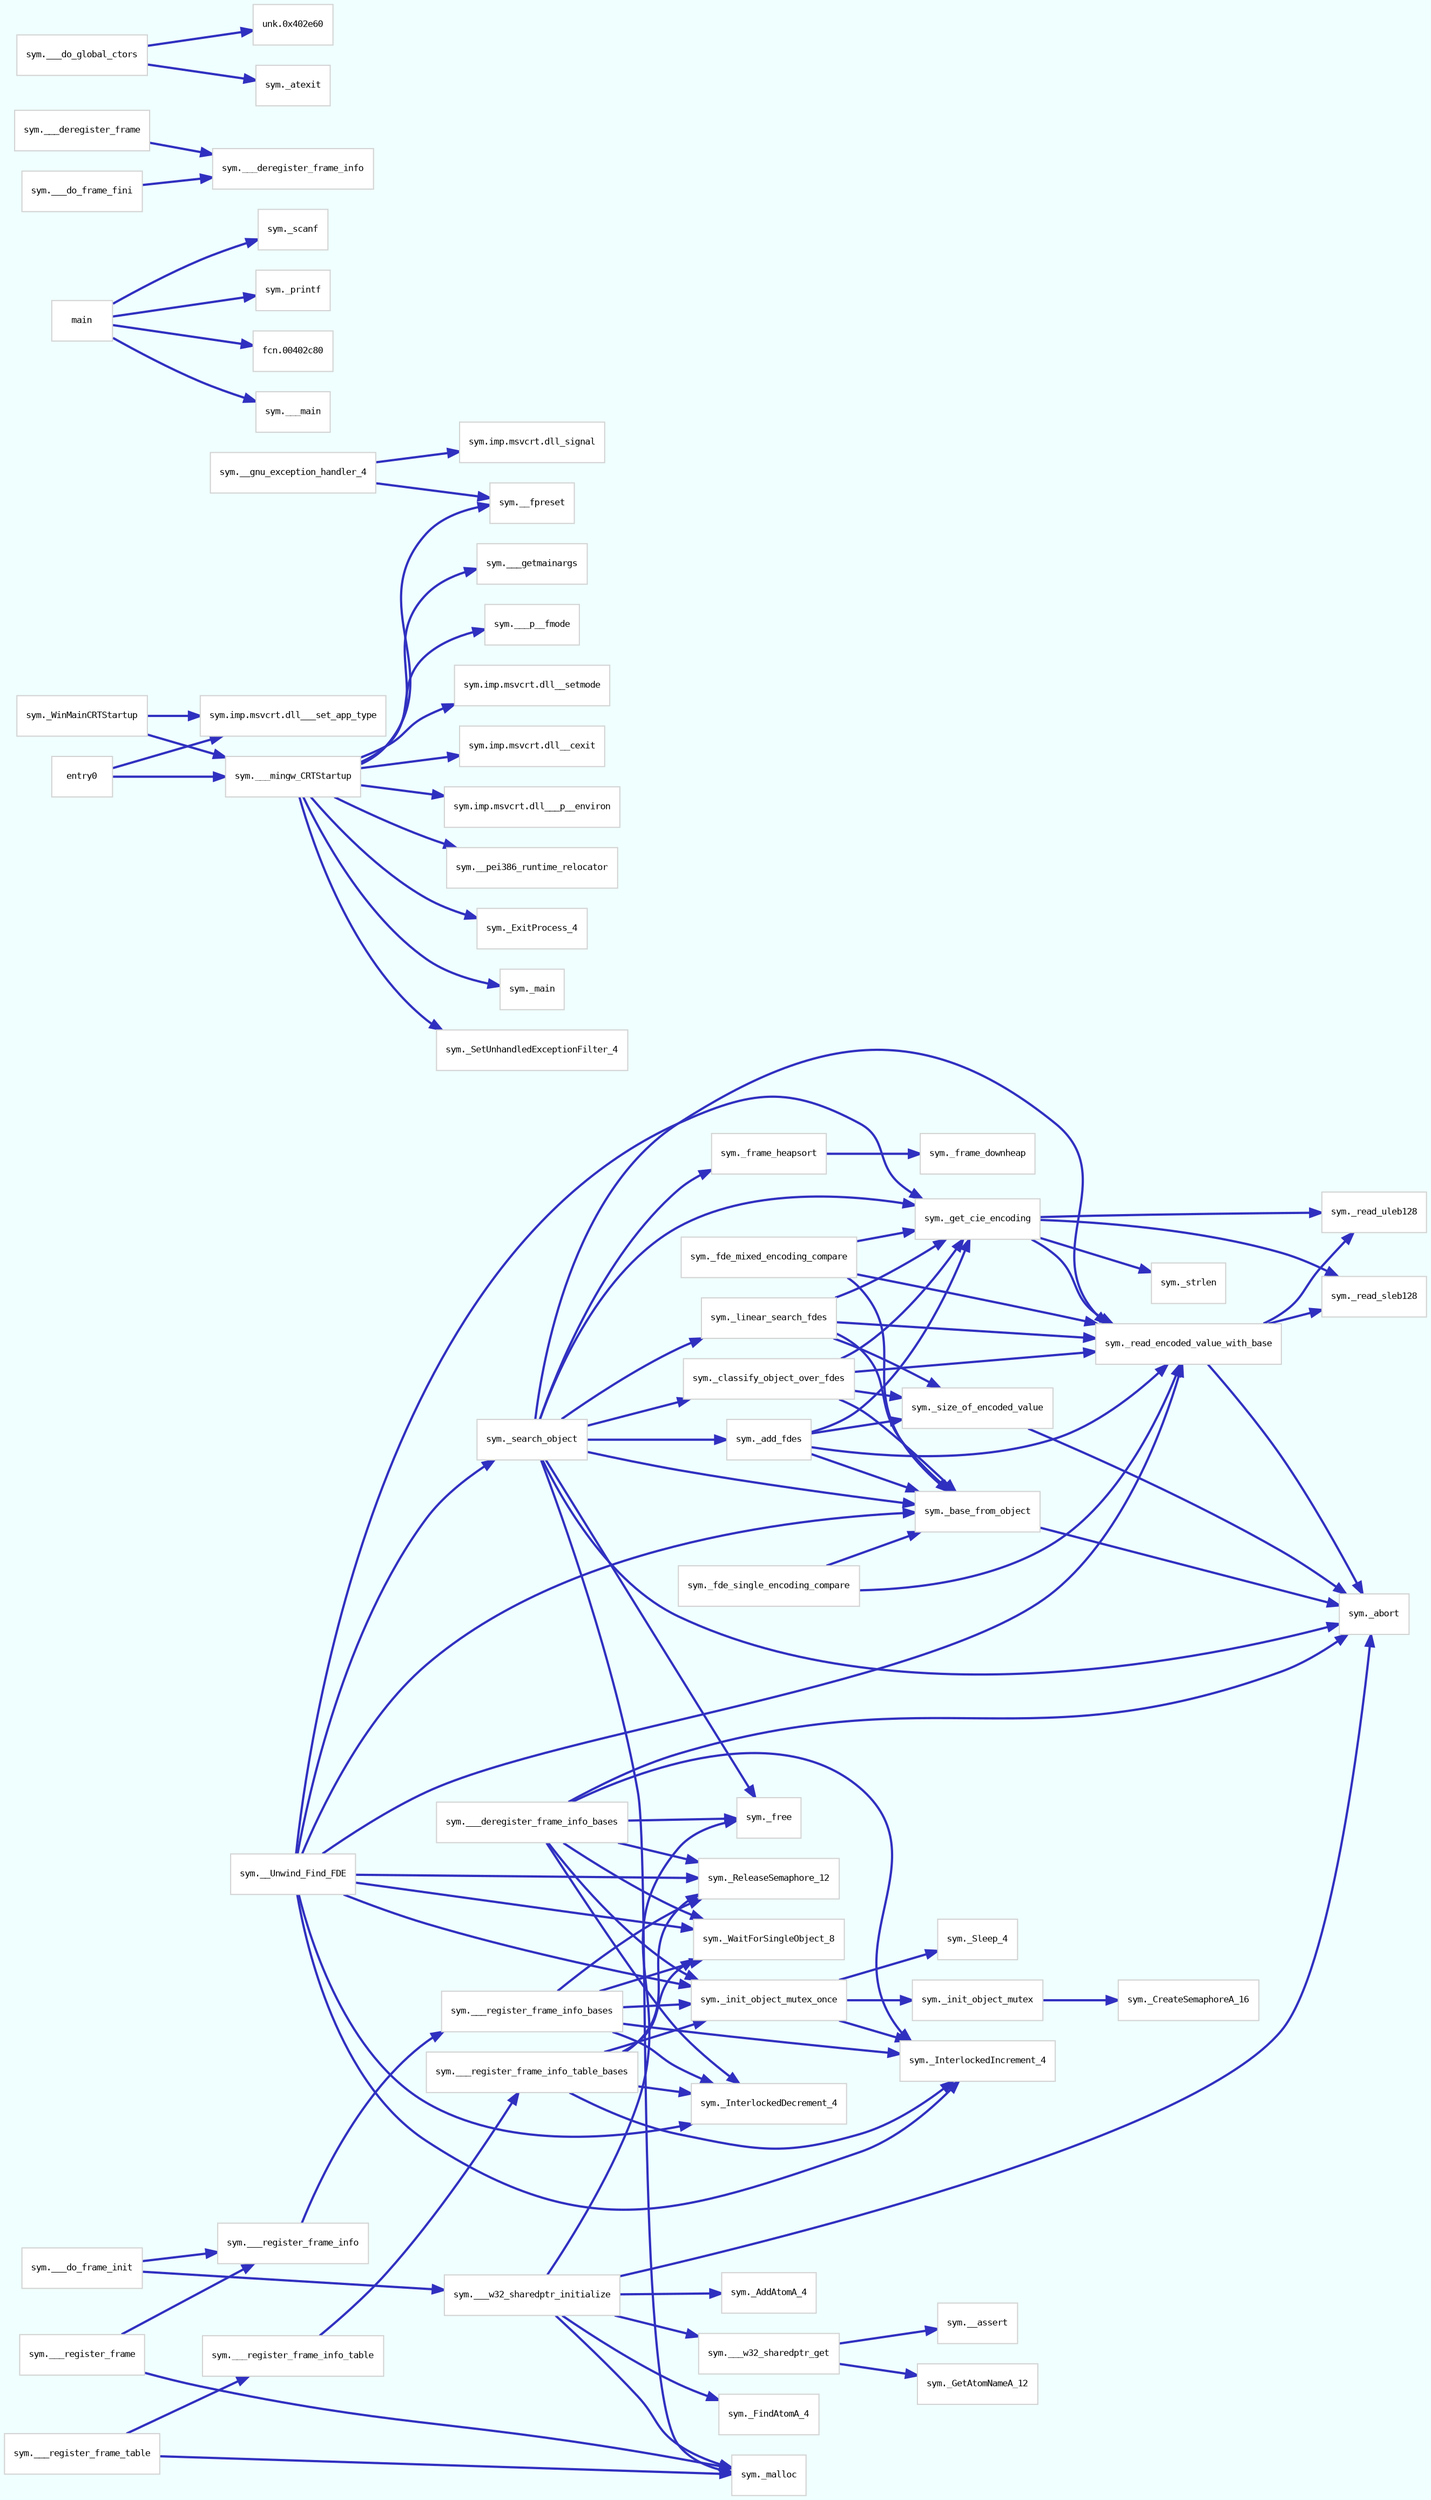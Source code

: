 digraph code {
rankdir=LR;
outputorder=edgesfirst
graph [bgcolor=azure];
edge [arrowhead=normal, color="#3030c0" style=bold weight=2];
node [fillcolor=white, style=filled shape=box fontname="Courier" fontsize="8"];
"sym._fde_single_encoding_compare" [URL="sym._fde_single_encoding_compare", color="lightgray", label="sym._fde_single_encoding_compare"]
"sym.imp.msvcrt.dll_signal" [URL="sym.imp.msvcrt.dll_signal", color="lightgray", label="sym.imp.msvcrt.dll_signal"]
"sym._Sleep_4" [URL="sym._Sleep_4", color="lightgray", label="sym._Sleep_4"]
"sym._InterlockedDecrement_4" [URL="sym._InterlockedDecrement_4", color="lightgray", label="sym._InterlockedDecrement_4"]
"sym.___register_frame_info" [URL="sym.___register_frame_info", color="lightgray", label="sym.___register_frame_info"]
"sym._scanf" [URL="sym._scanf", color="lightgray", label="sym._scanf"]
"sym._read_sleb128" [URL="sym._read_sleb128", color="lightgray", label="sym._read_sleb128"]
"sym._printf" [URL="sym._printf", color="lightgray", label="sym._printf"]
"sym.___register_frame_info_table_bases" [URL="sym.___register_frame_info_table_bases", color="lightgray", label="sym.___register_frame_info_table_bases"]
"sym.__gnu_exception_handler_4" [URL="sym.__gnu_exception_handler_4", color="lightgray", label="sym.__gnu_exception_handler_4"]
"sym._WinMainCRTStartup" [URL="sym._WinMainCRTStartup", color="lightgray", label="sym._WinMainCRTStartup"]
"entry0" [URL="entry0", color="lightgray", label="entry0"]
"sym.___deregister_frame_info_bases" [URL="sym.___deregister_frame_info_bases", color="lightgray", label="sym.___deregister_frame_info_bases"]
"sym._CreateSemaphoreA_16" [URL="sym._CreateSemaphoreA_16", color="lightgray", label="sym._CreateSemaphoreA_16"]
"sym.imp.msvcrt.dll___set_app_type" [URL="sym.imp.msvcrt.dll___set_app_type", color="lightgray", label="sym.imp.msvcrt.dll___set_app_type"]
"sym.___register_frame" [URL="sym.___register_frame", color="lightgray", label="sym.___register_frame"]
"sym.___deregister_frame" [URL="sym.___deregister_frame", color="lightgray", label="sym.___deregister_frame"]
"sym.__fpreset" [URL="sym.__fpreset", color="lightgray", label="sym.__fpreset"]
"sym.___do_frame_init" [URL="sym.___do_frame_init", color="lightgray", label="sym.___do_frame_init"]
"unk.0x402e60" [URL="unk.0x402e60", color="lightgray", label="unk.0x402e60"]
"sym._FindAtomA_4" [URL="sym._FindAtomA_4", color="lightgray", label="sym._FindAtomA_4"]
"sym._linear_search_fdes" [URL="sym._linear_search_fdes", color="lightgray", label="sym._linear_search_fdes"]
"sym._size_of_encoded_value" [URL="sym._size_of_encoded_value", color="lightgray", label="sym._size_of_encoded_value"]
"sym.___deregister_frame_info" [URL="sym.___deregister_frame_info", color="lightgray", label="sym.___deregister_frame_info"]
"sym._init_object_mutex_once" [URL="sym._init_object_mutex_once", color="lightgray", label="sym._init_object_mutex_once"]
"sym.__assert" [URL="sym.__assert", color="lightgray", label="sym.__assert"]
"sym._ExitProcess_4" [URL="sym._ExitProcess_4", color="lightgray", label="sym._ExitProcess_4"]
"sym.___do_frame_fini" [URL="sym.___do_frame_fini", color="lightgray", label="sym.___do_frame_fini"]
"sym.___w32_sharedptr_initialize" [URL="sym.___w32_sharedptr_initialize", color="lightgray", label="sym.___w32_sharedptr_initialize"]
"sym._add_fdes" [URL="sym._add_fdes", color="lightgray", label="sym._add_fdes"]
"sym.___register_frame_info_table" [URL="sym.___register_frame_info_table", color="lightgray", label="sym.___register_frame_info_table"]
"sym._main" [URL="sym._main", color="lightgray", label="sym._main"]
"sym._malloc" [URL="sym._malloc", color="lightgray", label="sym._malloc"]
"sym._search_object" [URL="sym._search_object", color="lightgray", label="sym._search_object"]
"sym._SetUnhandledExceptionFilter_4" [URL="sym._SetUnhandledExceptionFilter_4", color="lightgray", label="sym._SetUnhandledExceptionFilter_4"]
"sym.___getmainargs" [URL="sym.___getmainargs", color="lightgray", label="sym.___getmainargs"]
"sym._abort" [URL="sym._abort", color="lightgray", label="sym._abort"]
"sym._read_encoded_value_with_base" [URL="sym._read_encoded_value_with_base", color="lightgray", label="sym._read_encoded_value_with_base"]
"sym.___p__fmode" [URL="sym.___p__fmode", color="lightgray", label="sym.___p__fmode"]
"sym.___register_frame_table" [URL="sym.___register_frame_table", color="lightgray", label="sym.___register_frame_table"]
"sym.imp.msvcrt.dll__setmode" [URL="sym.imp.msvcrt.dll__setmode", color="lightgray", label="sym.imp.msvcrt.dll__setmode"]
"sym._fde_mixed_encoding_compare" [URL="sym._fde_mixed_encoding_compare", color="lightgray", label="sym._fde_mixed_encoding_compare"]
"sym.imp.msvcrt.dll__cexit" [URL="sym.imp.msvcrt.dll__cexit", color="lightgray", label="sym.imp.msvcrt.dll__cexit"]
"sym._AddAtomA_4" [URL="sym._AddAtomA_4", color="lightgray", label="sym._AddAtomA_4"]
"sym._GetAtomNameA_12" [URL="sym._GetAtomNameA_12", color="lightgray", label="sym._GetAtomNameA_12"]
"sym._frame_heapsort" [URL="sym._frame_heapsort", color="lightgray", label="sym._frame_heapsort"]
"sym._base_from_object" [URL="sym._base_from_object", color="lightgray", label="sym._base_from_object"]
"sym._free" [URL="sym._free", color="lightgray", label="sym._free"]
"sym._strlen" [URL="sym._strlen", color="lightgray", label="sym._strlen"]
"fcn.00402c80" [URL="fcn.00402c80", color="lightgray", label="fcn.00402c80"]
"sym.___mingw_CRTStartup" [URL="sym.___mingw_CRTStartup", color="lightgray", label="sym.___mingw_CRTStartup"]
"sym._frame_downheap" [URL="sym._frame_downheap", color="lightgray", label="sym._frame_downheap"]
"sym._atexit" [URL="sym._atexit", color="lightgray", label="sym._atexit"]
"main" [URL="main", color="lightgray", label="main"]
"sym.imp.msvcrt.dll___p__environ" [URL="sym.imp.msvcrt.dll___p__environ", color="lightgray", label="sym.imp.msvcrt.dll___p__environ"]
"sym._init_object_mutex" [URL="sym._init_object_mutex", color="lightgray", label="sym._init_object_mutex"]
"sym._get_cie_encoding" [URL="sym._get_cie_encoding", color="lightgray", label="sym._get_cie_encoding"]
"sym.__Unwind_Find_FDE" [URL="sym.__Unwind_Find_FDE", color="lightgray", label="sym.__Unwind_Find_FDE"]
"sym._read_uleb128" [URL="sym._read_uleb128", color="lightgray", label="sym._read_uleb128"]
"sym._ReleaseSemaphore_12" [URL="sym._ReleaseSemaphore_12", color="lightgray", label="sym._ReleaseSemaphore_12"]
"sym.___main" [URL="sym.___main", color="lightgray", label="sym.___main"]
"sym._classify_object_over_fdes" [URL="sym._classify_object_over_fdes", color="lightgray", label="sym._classify_object_over_fdes"]
"sym.___register_frame_info_bases" [URL="sym.___register_frame_info_bases", color="lightgray", label="sym.___register_frame_info_bases"]
"sym._WaitForSingleObject_8" [URL="sym._WaitForSingleObject_8", color="lightgray", label="sym._WaitForSingleObject_8"]
"sym.___do_global_ctors" [URL="sym.___do_global_ctors", color="lightgray", label="sym.___do_global_ctors"]
"sym._InterlockedIncrement_4" [URL="sym._InterlockedIncrement_4", color="lightgray", label="sym._InterlockedIncrement_4"]
"sym.___w32_sharedptr_get" [URL="sym.___w32_sharedptr_get", color="lightgray", label="sym.___w32_sharedptr_get"]
"sym.__pei386_runtime_relocator" [URL="sym.__pei386_runtime_relocator", color="lightgray", label="sym.__pei386_runtime_relocator"]
"sym._fde_single_encoding_compare" -> "sym._base_from_object"
"sym._fde_single_encoding_compare" -> "sym._read_encoded_value_with_base"
"sym.___register_frame_info" -> "sym.___register_frame_info_bases"
"sym.___register_frame_info_table_bases" -> "sym._init_object_mutex_once"
"sym.___register_frame_info_table_bases" -> "sym._InterlockedIncrement_4"
"sym.___register_frame_info_table_bases" -> "sym._InterlockedDecrement_4"
"sym.___register_frame_info_table_bases" -> "sym._ReleaseSemaphore_12"
"sym.___register_frame_info_table_bases" -> "sym._WaitForSingleObject_8"
"sym.__gnu_exception_handler_4" -> "sym.imp.msvcrt.dll_signal"
"sym.__gnu_exception_handler_4" -> "sym.__fpreset"
"sym._WinMainCRTStartup" -> "sym.imp.msvcrt.dll___set_app_type"
"sym._WinMainCRTStartup" -> "sym.___mingw_CRTStartup"
"entry0" -> "sym.imp.msvcrt.dll___set_app_type"
"entry0" -> "sym.___mingw_CRTStartup"
"sym.___deregister_frame_info_bases" -> "sym._init_object_mutex_once"
"sym.___deregister_frame_info_bases" -> "sym._InterlockedIncrement_4"
"sym.___deregister_frame_info_bases" -> "sym._InterlockedDecrement_4"
"sym.___deregister_frame_info_bases" -> "sym._ReleaseSemaphore_12"
"sym.___deregister_frame_info_bases" -> "sym._free"
"sym.___deregister_frame_info_bases" -> "sym._abort"
"sym.___deregister_frame_info_bases" -> "sym._WaitForSingleObject_8"
"sym.___register_frame" -> "sym._malloc"
"sym.___register_frame" -> "sym.___register_frame_info"
"sym.___deregister_frame" -> "sym.___deregister_frame_info"
"sym.___do_frame_init" -> "sym.___w32_sharedptr_initialize"
"sym.___do_frame_init" -> "sym.___register_frame_info"
"sym._linear_search_fdes" -> "sym._base_from_object"
"sym._linear_search_fdes" -> "sym._get_cie_encoding"
"sym._linear_search_fdes" -> "sym._read_encoded_value_with_base"
"sym._linear_search_fdes" -> "sym._size_of_encoded_value"
"sym._size_of_encoded_value" -> "sym._abort"
"sym._init_object_mutex_once" -> "sym._InterlockedIncrement_4"
"sym._init_object_mutex_once" -> "sym._Sleep_4"
"sym._init_object_mutex_once" -> "sym._init_object_mutex"
"sym.___do_frame_fini" -> "sym.___deregister_frame_info"
"sym.___w32_sharedptr_initialize" -> "sym._FindAtomA_4"
"sym.___w32_sharedptr_initialize" -> "sym._malloc"
"sym.___w32_sharedptr_initialize" -> "sym._AddAtomA_4"
"sym.___w32_sharedptr_initialize" -> "sym._free"
"sym.___w32_sharedptr_initialize" -> "sym.___w32_sharedptr_get"
"sym.___w32_sharedptr_initialize" -> "sym._abort"
"sym._add_fdes" -> "sym._base_from_object"
"sym._add_fdes" -> "sym._get_cie_encoding"
"sym._add_fdes" -> "sym._read_encoded_value_with_base"
"sym._add_fdes" -> "sym._size_of_encoded_value"
"sym.___register_frame_info_table" -> "sym.___register_frame_info_table_bases"
"sym._search_object" -> "sym._get_cie_encoding"
"sym._search_object" -> "sym._base_from_object"
"sym._search_object" -> "sym._read_encoded_value_with_base"
"sym._search_object" -> "sym._linear_search_fdes"
"sym._search_object" -> "sym._classify_object_over_fdes"
"sym._search_object" -> "sym._malloc"
"sym._search_object" -> "sym._add_fdes"
"sym._search_object" -> "sym._abort"
"sym._search_object" -> "sym._frame_heapsort"
"sym._search_object" -> "sym._free"
"sym._read_encoded_value_with_base" -> "sym._abort"
"sym._read_encoded_value_with_base" -> "sym._read_uleb128"
"sym._read_encoded_value_with_base" -> "sym._read_sleb128"
"sym.___register_frame_table" -> "sym._malloc"
"sym.___register_frame_table" -> "sym.___register_frame_info_table"
"sym._fde_mixed_encoding_compare" -> "sym._get_cie_encoding"
"sym._fde_mixed_encoding_compare" -> "sym._base_from_object"
"sym._fde_mixed_encoding_compare" -> "sym._read_encoded_value_with_base"
"sym._frame_heapsort" -> "sym._frame_downheap"
"sym._base_from_object" -> "sym._abort"
"sym.___mingw_CRTStartup" -> "sym._SetUnhandledExceptionFilter_4"
"sym.___mingw_CRTStartup" -> "sym.__fpreset"
"sym.___mingw_CRTStartup" -> "sym.___getmainargs"
"sym.___mingw_CRTStartup" -> "sym.imp.msvcrt.dll__setmode"
"sym.___mingw_CRTStartup" -> "sym.___p__fmode"
"sym.___mingw_CRTStartup" -> "sym.__pei386_runtime_relocator"
"sym.___mingw_CRTStartup" -> "sym.imp.msvcrt.dll___p__environ"
"sym.___mingw_CRTStartup" -> "sym._main"
"sym.___mingw_CRTStartup" -> "sym.imp.msvcrt.dll__cexit"
"sym.___mingw_CRTStartup" -> "sym._ExitProcess_4"
"main" -> "fcn.00402c80"
"main" -> "sym.___main"
"main" -> "sym._printf"
"main" -> "sym._scanf"
"sym._init_object_mutex" -> "sym._CreateSemaphoreA_16"
"sym._get_cie_encoding" -> "sym._strlen"
"sym._get_cie_encoding" -> "sym._read_uleb128"
"sym._get_cie_encoding" -> "sym._read_sleb128"
"sym._get_cie_encoding" -> "sym._read_encoded_value_with_base"
"sym.__Unwind_Find_FDE" -> "sym._init_object_mutex_once"
"sym.__Unwind_Find_FDE" -> "sym._search_object"
"sym.__Unwind_Find_FDE" -> "sym._base_from_object"
"sym.__Unwind_Find_FDE" -> "sym._read_encoded_value_with_base"
"sym.__Unwind_Find_FDE" -> "sym._InterlockedIncrement_4"
"sym.__Unwind_Find_FDE" -> "sym._InterlockedDecrement_4"
"sym.__Unwind_Find_FDE" -> "sym._ReleaseSemaphore_12"
"sym.__Unwind_Find_FDE" -> "sym._get_cie_encoding"
"sym.__Unwind_Find_FDE" -> "sym._WaitForSingleObject_8"
"sym._classify_object_over_fdes" -> "sym._get_cie_encoding"
"sym._classify_object_over_fdes" -> "sym._base_from_object"
"sym._classify_object_over_fdes" -> "sym._read_encoded_value_with_base"
"sym._classify_object_over_fdes" -> "sym._size_of_encoded_value"
"sym.___register_frame_info_bases" -> "sym._init_object_mutex_once"
"sym.___register_frame_info_bases" -> "sym._InterlockedDecrement_4"
"sym.___register_frame_info_bases" -> "sym._ReleaseSemaphore_12"
"sym.___register_frame_info_bases" -> "sym._InterlockedIncrement_4"
"sym.___register_frame_info_bases" -> "sym._WaitForSingleObject_8"
"sym.___do_global_ctors" -> "unk.0x402e60"
"sym.___do_global_ctors" -> "sym._atexit"
"sym.___w32_sharedptr_get" -> "sym._GetAtomNameA_12"
"sym.___w32_sharedptr_get" -> "sym.__assert"
}
